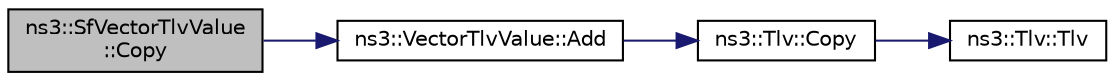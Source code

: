 digraph "ns3::SfVectorTlvValue::Copy"
{
  edge [fontname="Helvetica",fontsize="10",labelfontname="Helvetica",labelfontsize="10"];
  node [fontname="Helvetica",fontsize="10",shape=record];
  rankdir="LR";
  Node1 [label="ns3::SfVectorTlvValue\l::Copy",height=0.2,width=0.4,color="black", fillcolor="grey75", style="filled", fontcolor="black"];
  Node1 -> Node2 [color="midnightblue",fontsize="10",style="solid"];
  Node2 [label="ns3::VectorTlvValue::Add",height=0.2,width=0.4,color="black", fillcolor="white", style="filled",URL="$df/d4f/classns3_1_1VectorTlvValue.html#a9a422b96698c94e7bb4705026e236f35"];
  Node2 -> Node3 [color="midnightblue",fontsize="10",style="solid"];
  Node3 [label="ns3::Tlv::Copy",height=0.2,width=0.4,color="black", fillcolor="white", style="filled",URL="$d1/d1e/classns3_1_1Tlv.html#a3b0052e2d8b687949530b51a17e0d992"];
  Node3 -> Node4 [color="midnightblue",fontsize="10",style="solid"];
  Node4 [label="ns3::Tlv::Tlv",height=0.2,width=0.4,color="black", fillcolor="white", style="filled",URL="$d1/d1e/classns3_1_1Tlv.html#afcb108dfdebaf93fe0ab840f6cc34672"];
}
